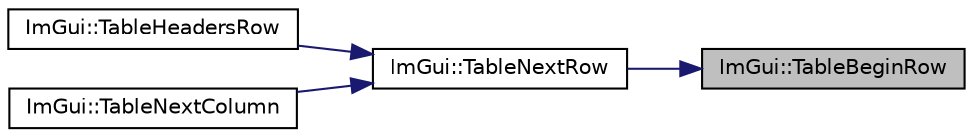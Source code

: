digraph "ImGui::TableBeginRow"
{
 // LATEX_PDF_SIZE
  edge [fontname="Helvetica",fontsize="10",labelfontname="Helvetica",labelfontsize="10"];
  node [fontname="Helvetica",fontsize="10",shape=record];
  rankdir="RL";
  Node1 [label="ImGui::TableBeginRow",height=0.2,width=0.4,color="black", fillcolor="grey75", style="filled", fontcolor="black",tooltip=" "];
  Node1 -> Node2 [dir="back",color="midnightblue",fontsize="10",style="solid"];
  Node2 [label="ImGui::TableNextRow",height=0.2,width=0.4,color="black", fillcolor="white", style="filled",URL="$namespace_im_gui.html#a33511cbfe04b545a1a51b514ab6c208c",tooltip=" "];
  Node2 -> Node3 [dir="back",color="midnightblue",fontsize="10",style="solid"];
  Node3 [label="ImGui::TableHeadersRow",height=0.2,width=0.4,color="black", fillcolor="white", style="filled",URL="$namespace_im_gui.html#a0c16791f4620e8db38511553d5d63335",tooltip=" "];
  Node2 -> Node4 [dir="back",color="midnightblue",fontsize="10",style="solid"];
  Node4 [label="ImGui::TableNextColumn",height=0.2,width=0.4,color="black", fillcolor="white", style="filled",URL="$namespace_im_gui.html#ac9925e8335f55449b1be988829e37ba5",tooltip=" "];
}
